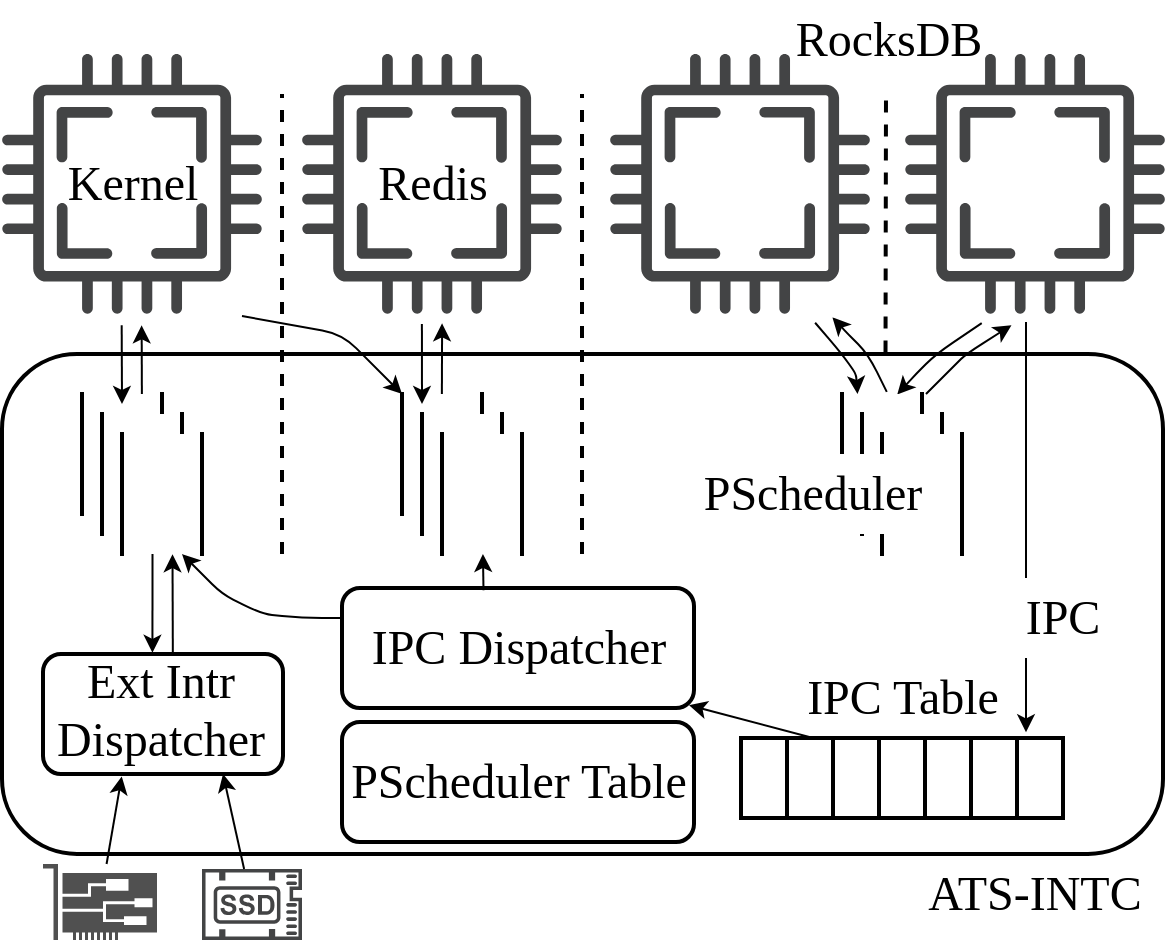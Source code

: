 <mxfile>
    <diagram id="RznZ8jaRm5gdOWH3J7R5" name="第 1 页">
        <mxGraphModel dx="1080" dy="721" grid="1" gridSize="10" guides="1" tooltips="1" connect="1" arrows="1" fold="1" page="1" pageScale="1" pageWidth="827" pageHeight="1169" math="0" shadow="0">
            <root>
                <mxCell id="0"/>
                <mxCell id="1" parent="0"/>
                <mxCell id="154" value="" style="rounded=1;whiteSpace=wrap;html=1;strokeWidth=2;" parent="1" vertex="1">
                    <mxGeometry x="110" y="300" width="580.5" height="250" as="geometry"/>
                </mxCell>
                <mxCell id="10" value="" style="endArrow=none;dashed=1;html=1;strokeWidth=2;rounded=1;" parent="1" edge="1">
                    <mxGeometry width="50" height="50" relative="1" as="geometry">
                        <mxPoint x="250" y="400" as="sourcePoint"/>
                        <mxPoint x="250" y="170" as="targetPoint"/>
                    </mxGeometry>
                </mxCell>
                <mxCell id="11" value="" style="endArrow=none;dashed=1;html=1;strokeWidth=2;rounded=1;" parent="1" edge="1">
                    <mxGeometry width="50" height="50" relative="1" as="geometry">
                        <mxPoint x="400" y="400" as="sourcePoint"/>
                        <mxPoint x="400" y="170" as="targetPoint"/>
                    </mxGeometry>
                </mxCell>
                <mxCell id="142" value="" style="endArrow=none;dashed=1;html=1;strokeWidth=2;rounded=1;exitX=0.761;exitY=-0.003;exitDx=0;exitDy=0;exitPerimeter=0;" parent="1" source="154" edge="1">
                    <mxGeometry width="50" height="50" relative="1" as="geometry">
                        <mxPoint x="552" y="290" as="sourcePoint"/>
                        <mxPoint x="552" y="170" as="targetPoint"/>
                    </mxGeometry>
                </mxCell>
                <mxCell id="150" value="&lt;font face=&quot;Times New Roman&quot; style=&quot;font-size: 24px;&quot;&gt;RocksDB&lt;/font&gt;" style="text;html=1;align=center;verticalAlign=middle;resizable=0;points=[];autosize=1;strokeColor=none;fillColor=none;" parent="1" vertex="1">
                    <mxGeometry x="493" y="123" width="120" height="40" as="geometry"/>
                </mxCell>
                <mxCell id="62" value="" style="shape=table;html=1;whiteSpace=wrap;startSize=0;container=1;collapsible=0;childLayout=tableLayout;fontFamily=Times New Roman;fontSize=48;strokeWidth=2;fillColor=#FFFFFF;" parent="1" vertex="1">
                    <mxGeometry x="479.5" y="492" width="161" height="40" as="geometry"/>
                </mxCell>
                <mxCell id="63" value="" style="shape=tableRow;horizontal=0;startSize=0;swimlaneHead=0;swimlaneBody=0;top=0;left=0;bottom=0;right=0;collapsible=0;dropTarget=0;fillColor=none;points=[[0,0.5],[1,0.5]];portConstraint=eastwest;fontFamily=Times New Roman;fontSize=48;" parent="62" vertex="1">
                    <mxGeometry width="161" height="40" as="geometry"/>
                </mxCell>
                <mxCell id="102" style="shape=partialRectangle;html=1;whiteSpace=wrap;connectable=0;fillColor=none;top=0;left=0;bottom=0;right=0;overflow=hidden;fontFamily=Times New Roman;fontSize=48;" parent="63" vertex="1">
                    <mxGeometry width="23" height="40" as="geometry">
                        <mxRectangle width="23" height="40" as="alternateBounds"/>
                    </mxGeometry>
                </mxCell>
                <mxCell id="101" style="shape=partialRectangle;html=1;whiteSpace=wrap;connectable=0;fillColor=none;top=0;left=0;bottom=0;right=0;overflow=hidden;fontFamily=Times New Roman;fontSize=48;" parent="63" vertex="1">
                    <mxGeometry x="23" width="23" height="40" as="geometry">
                        <mxRectangle width="23" height="40" as="alternateBounds"/>
                    </mxGeometry>
                </mxCell>
                <mxCell id="100" style="shape=partialRectangle;html=1;whiteSpace=wrap;connectable=0;fillColor=none;top=0;left=0;bottom=0;right=0;overflow=hidden;fontFamily=Times New Roman;fontSize=48;" parent="63" vertex="1">
                    <mxGeometry x="46" width="23" height="40" as="geometry">
                        <mxRectangle width="23" height="40" as="alternateBounds"/>
                    </mxGeometry>
                </mxCell>
                <mxCell id="98" style="shape=partialRectangle;html=1;whiteSpace=wrap;connectable=0;fillColor=none;top=0;left=0;bottom=0;right=0;overflow=hidden;fontFamily=Times New Roman;fontSize=48;" parent="63" vertex="1">
                    <mxGeometry x="69" width="23" height="40" as="geometry">
                        <mxRectangle width="23" height="40" as="alternateBounds"/>
                    </mxGeometry>
                </mxCell>
                <mxCell id="97" style="shape=partialRectangle;html=1;whiteSpace=wrap;connectable=0;fillColor=none;top=0;left=0;bottom=0;right=0;overflow=hidden;fontFamily=Times New Roman;fontSize=48;" parent="63" vertex="1">
                    <mxGeometry x="92" width="23" height="40" as="geometry">
                        <mxRectangle width="23" height="40" as="alternateBounds"/>
                    </mxGeometry>
                </mxCell>
                <mxCell id="96" style="shape=partialRectangle;html=1;whiteSpace=wrap;connectable=0;fillColor=none;top=0;left=0;bottom=0;right=0;overflow=hidden;fontFamily=Times New Roman;fontSize=48;" parent="63" vertex="1">
                    <mxGeometry x="115" width="23" height="40" as="geometry">
                        <mxRectangle width="23" height="40" as="alternateBounds"/>
                    </mxGeometry>
                </mxCell>
                <mxCell id="95" style="shape=partialRectangle;html=1;whiteSpace=wrap;connectable=0;fillColor=none;top=0;left=0;bottom=0;right=0;overflow=hidden;fontFamily=Times New Roman;fontSize=48;" parent="63" vertex="1">
                    <mxGeometry x="138" width="23" height="40" as="geometry">
                        <mxRectangle width="23" height="40" as="alternateBounds"/>
                    </mxGeometry>
                </mxCell>
                <mxCell id="164" value="" style="group" parent="1" vertex="1" connectable="0">
                    <mxGeometry x="150" y="320" width="60" height="80" as="geometry"/>
                </mxCell>
                <mxCell id="161" value="" style="shape=partialRectangle;whiteSpace=wrap;html=1;bottom=0;top=0;fillColor=default;strokeWidth=2;" parent="164" vertex="1">
                    <mxGeometry width="40" height="60" as="geometry"/>
                </mxCell>
                <mxCell id="162" value="" style="shape=partialRectangle;whiteSpace=wrap;html=1;bottom=0;top=0;fillColor=default;strokeWidth=2;" parent="164" vertex="1">
                    <mxGeometry x="10" y="10" width="40" height="60" as="geometry"/>
                </mxCell>
                <mxCell id="163" value="" style="shape=partialRectangle;whiteSpace=wrap;html=1;bottom=0;top=0;fillColor=default;strokeWidth=2;" parent="164" vertex="1">
                    <mxGeometry x="20" y="20" width="40" height="60" as="geometry"/>
                </mxCell>
                <mxCell id="165" value="" style="sketch=0;pointerEvents=1;shadow=0;dashed=0;html=1;strokeColor=none;fillColor=#505050;labelPosition=center;verticalLabelPosition=bottom;verticalAlign=top;outlineConnect=0;align=center;shape=mxgraph.office.devices.nic;strokeWidth=2;" parent="1" vertex="1">
                    <mxGeometry x="130.5" y="555" width="57" height="38" as="geometry"/>
                </mxCell>
                <mxCell id="166" value="" style="sketch=0;pointerEvents=1;shadow=0;dashed=0;html=1;strokeColor=none;fillColor=#434445;aspect=fixed;labelPosition=center;verticalLabelPosition=bottom;verticalAlign=top;align=center;outlineConnect=0;shape=mxgraph.vvd.ssd;strokeWidth=2;" parent="1" vertex="1">
                    <mxGeometry x="210" y="557.5" width="50" height="35.5" as="geometry"/>
                </mxCell>
                <mxCell id="176" value="" style="endArrow=classic;html=1;strokeWidth=1;entryX=0.367;entryY=1.017;entryDx=0;entryDy=0;entryPerimeter=0;" parent="1" edge="1">
                    <mxGeometry width="50" height="50" relative="1" as="geometry">
                        <mxPoint x="572" y="320" as="sourcePoint"/>
                        <mxPoint x="614.737" y="285.601" as="targetPoint"/>
                        <Array as="points">
                            <mxPoint x="582" y="310"/>
                            <mxPoint x="592" y="300"/>
                        </Array>
                    </mxGeometry>
                </mxCell>
                <mxCell id="177" value="" style="endArrow=classic;html=1;strokeWidth=1;entryX=0.59;entryY=0.005;entryDx=0;entryDy=0;entryPerimeter=0;exitX=0.233;exitY=1.007;exitDx=0;exitDy=0;exitPerimeter=0;" parent="1" edge="1">
                    <mxGeometry width="50" height="50" relative="1" as="geometry">
                        <mxPoint x="599.863" y="284.571" as="sourcePoint"/>
                        <mxPoint x="557.6" y="320.3" as="targetPoint"/>
                        <Array as="points">
                            <mxPoint x="577" y="300"/>
                            <mxPoint x="567" y="310"/>
                        </Array>
                    </mxGeometry>
                </mxCell>
                <mxCell id="184" value="" style="endArrow=classic;html=1;strokeWidth=1;exitX=0.87;exitY=1.005;exitDx=0;exitDy=0;exitPerimeter=0;" parent="1" edge="1">
                    <mxGeometry width="50" height="50" relative="1" as="geometry">
                        <mxPoint x="516.57" y="284.365" as="sourcePoint"/>
                        <mxPoint x="537.75" y="320" as="targetPoint"/>
                        <Array as="points">
                            <mxPoint x="530" y="300"/>
                            <mxPoint x="537" y="310"/>
                        </Array>
                    </mxGeometry>
                </mxCell>
                <mxCell id="183" value="" style="endArrow=classic;html=1;strokeWidth=1;exitX=0.31;exitY=-0.018;exitDx=0;exitDy=0;exitPerimeter=0;entryX=0.948;entryY=0.979;entryDx=0;entryDy=0;entryPerimeter=0;" parent="1" edge="1">
                    <mxGeometry width="50" height="50" relative="1" as="geometry">
                        <mxPoint x="552.4" y="318.92" as="sourcePoint"/>
                        <mxPoint x="525.228" y="281.687" as="targetPoint"/>
                        <Array as="points">
                            <mxPoint x="543" y="300"/>
                            <mxPoint x="533" y="290"/>
                        </Array>
                    </mxGeometry>
                </mxCell>
                <mxCell id="169" value="" style="endArrow=classic;html=1;strokeWidth=1;entryX=0.539;entryY=1.008;entryDx=0;entryDy=0;entryPerimeter=0;" parent="1" edge="1">
                    <mxGeometry width="50" height="50" relative="1" as="geometry">
                        <mxPoint x="179.94" y="320" as="sourcePoint"/>
                        <mxPoint x="179.829" y="285.674" as="targetPoint"/>
                    </mxGeometry>
                </mxCell>
                <mxCell id="170" value="" style="endArrow=classic;html=1;strokeWidth=1;entryX=0.5;entryY=0;entryDx=0;entryDy=0;exitX=0.449;exitY=1.007;exitDx=0;exitDy=0;exitPerimeter=0;" parent="1" edge="1">
                    <mxGeometry width="50" height="50" relative="1" as="geometry">
                        <mxPoint x="169.839" y="285.571" as="sourcePoint"/>
                        <mxPoint x="170" y="325" as="targetPoint"/>
                    </mxGeometry>
                </mxCell>
                <mxCell id="186" value="" style="endArrow=classic;html=1;strokeWidth=1;entryX=0.539;entryY=1.008;entryDx=0;entryDy=0;entryPerimeter=0;exitX=0.541;exitY=0.003;exitDx=0;exitDy=0;exitPerimeter=0;" parent="1" source="185" edge="1">
                    <mxGeometry width="50" height="50" relative="1" as="geometry">
                        <mxPoint x="195.36" y="434.43" as="sourcePoint"/>
                        <mxPoint x="195.249" y="400.104" as="targetPoint"/>
                    </mxGeometry>
                </mxCell>
                <mxCell id="187" value="" style="endArrow=classic;html=1;strokeWidth=1;entryX=0.456;entryY=-0.01;entryDx=0;entryDy=0;exitX=0.449;exitY=1.007;exitDx=0;exitDy=0;exitPerimeter=0;entryPerimeter=0;" parent="1" target="185" edge="1">
                    <mxGeometry width="50" height="50" relative="1" as="geometry">
                        <mxPoint x="185.259" y="400.001" as="sourcePoint"/>
                        <mxPoint x="185.42" y="439.43" as="targetPoint"/>
                    </mxGeometry>
                </mxCell>
                <mxCell id="190" value="" style="endArrow=classic;html=1;strokeWidth=1;entryX=0.328;entryY=1.02;entryDx=0;entryDy=0;entryPerimeter=0;" parent="1" source="165" target="185" edge="1">
                    <mxGeometry width="50" height="50" relative="1" as="geometry">
                        <mxPoint x="160" y="502.5" as="sourcePoint"/>
                        <mxPoint x="210" y="452.5" as="targetPoint"/>
                    </mxGeometry>
                </mxCell>
                <mxCell id="192" value="" style="endArrow=classic;html=1;strokeWidth=1;entryX=0.75;entryY=1;entryDx=0;entryDy=0;" parent="1" source="166" target="185" edge="1">
                    <mxGeometry width="50" height="50" relative="1" as="geometry">
                        <mxPoint x="230" y="510" as="sourcePoint"/>
                        <mxPoint x="250.496" y="480" as="targetPoint"/>
                    </mxGeometry>
                </mxCell>
                <mxCell id="194" value="" style="endArrow=classic;html=1;strokeWidth=1;strokeColor=#000000;" parent="1" edge="1">
                    <mxGeometry width="50" height="50" relative="1" as="geometry">
                        <mxPoint x="230" y="281" as="sourcePoint"/>
                        <mxPoint x="310" y="320" as="targetPoint"/>
                        <Array as="points">
                            <mxPoint x="280" y="290"/>
                        </Array>
                    </mxGeometry>
                </mxCell>
                <mxCell id="195" value="&lt;font face=&quot;Times New Roman&quot; style=&quot;font-size: 24px;&quot;&gt;IPC Table&lt;/font&gt;" style="text;html=1;align=center;verticalAlign=middle;resizable=0;points=[];autosize=1;strokeColor=none;fillColor=none;" parent="1" vertex="1">
                    <mxGeometry x="499.5" y="452" width="120" height="40" as="geometry"/>
                </mxCell>
                <mxCell id="196" value="" style="endArrow=classic;html=1;strokeColor=#000000;entryX=0.625;entryY=-0.021;entryDx=0;entryDy=0;entryPerimeter=0;" parent="1" edge="1">
                    <mxGeometry width="50" height="50" relative="1" as="geometry">
                        <mxPoint x="622" y="284" as="sourcePoint"/>
                        <mxPoint x="622" y="489.16" as="targetPoint"/>
                    </mxGeometry>
                </mxCell>
                <mxCell id="197" value="&lt;font face=&quot;Times New Roman&quot; style=&quot;font-size: 24px;&quot;&gt;IPC&lt;/font&gt;" style="text;html=1;align=center;verticalAlign=middle;resizable=0;points=[];autosize=1;strokeColor=none;fillColor=default;" parent="1" vertex="1">
                    <mxGeometry x="610" y="412" width="60" height="40" as="geometry"/>
                </mxCell>
                <mxCell id="198" value="" style="endArrow=classic;html=1;strokeWidth=1;entryX=0.75;entryY=1;entryDx=0;entryDy=0;exitX=0;exitY=0.25;exitDx=0;exitDy=0;" parent="1" source="222" target="163" edge="1">
                    <mxGeometry width="50" height="50" relative="1" as="geometry">
                        <mxPoint x="280" y="420" as="sourcePoint"/>
                        <mxPoint x="250.5" y="441" as="targetPoint"/>
                        <Array as="points">
                            <mxPoint x="260" y="432"/>
                            <mxPoint x="240" y="430"/>
                            <mxPoint x="220" y="420"/>
                            <mxPoint x="210" y="410"/>
                        </Array>
                    </mxGeometry>
                </mxCell>
                <mxCell id="199" value="&lt;font face=&quot;Times New Roman&quot; style=&quot;font-size: 24px;&quot;&gt;ATS-INTC&lt;/font&gt;" style="text;html=1;align=center;verticalAlign=middle;resizable=0;points=[];autosize=1;strokeColor=none;fillColor=none;" parent="1" vertex="1">
                    <mxGeometry x="560.5" y="550" width="130" height="40" as="geometry"/>
                </mxCell>
                <mxCell id="210" value="" style="group" parent="1" vertex="1" connectable="0">
                    <mxGeometry x="110" y="150" width="130" height="130" as="geometry"/>
                </mxCell>
                <mxCell id="211" value="" style="sketch=0;pointerEvents=1;shadow=0;dashed=0;html=1;strokeColor=none;fillColor=#434445;aspect=fixed;labelPosition=center;verticalLabelPosition=bottom;verticalAlign=top;align=center;outlineConnect=0;shape=mxgraph.vvd.cpu;" parent="210" vertex="1">
                    <mxGeometry width="130" height="130" as="geometry"/>
                </mxCell>
                <mxCell id="212" value="&lt;font face=&quot;Times New Roman&quot; style=&quot;font-size: 24px;&quot;&gt;Kernel&lt;/font&gt;" style="text;html=1;align=center;verticalAlign=middle;resizable=0;points=[];autosize=1;strokeColor=none;fillColor=none;" parent="210" vertex="1">
                    <mxGeometry x="20" y="45" width="90" height="40" as="geometry"/>
                </mxCell>
                <mxCell id="213" value="" style="group" parent="1" vertex="1" connectable="0">
                    <mxGeometry x="260" y="150" width="130" height="130" as="geometry"/>
                </mxCell>
                <mxCell id="214" value="" style="sketch=0;pointerEvents=1;shadow=0;dashed=0;html=1;strokeColor=none;fillColor=#434445;aspect=fixed;labelPosition=center;verticalLabelPosition=bottom;verticalAlign=top;align=center;outlineConnect=0;shape=mxgraph.vvd.cpu;" parent="213" vertex="1">
                    <mxGeometry width="130" height="130" as="geometry"/>
                </mxCell>
                <mxCell id="215" value="&lt;font face=&quot;Times New Roman&quot; style=&quot;font-size: 24px;&quot;&gt;Redis&lt;/font&gt;" style="text;html=1;align=center;verticalAlign=middle;resizable=0;points=[];autosize=1;strokeColor=none;fillColor=none;" parent="213" vertex="1">
                    <mxGeometry x="25" y="45" width="80" height="40" as="geometry"/>
                </mxCell>
                <mxCell id="216" value="" style="group" parent="1" vertex="1" connectable="0">
                    <mxGeometry x="414" y="150" width="130" height="130" as="geometry"/>
                </mxCell>
                <mxCell id="217" value="" style="sketch=0;pointerEvents=1;shadow=0;dashed=0;html=1;strokeColor=none;fillColor=#434445;aspect=fixed;labelPosition=center;verticalLabelPosition=bottom;verticalAlign=top;align=center;outlineConnect=0;shape=mxgraph.vvd.cpu;" parent="216" vertex="1">
                    <mxGeometry width="130" height="130" as="geometry"/>
                </mxCell>
                <mxCell id="220" value="" style="group;strokeColor=none;allowArrows=1;dropTarget=1;comic=0;" parent="1" vertex="1" connectable="0">
                    <mxGeometry x="561.5" y="150" width="130" height="130" as="geometry"/>
                </mxCell>
                <mxCell id="221" value="" style="sketch=0;pointerEvents=1;shadow=0;dashed=0;html=1;strokeColor=none;fillColor=#434445;aspect=fixed;labelPosition=center;verticalLabelPosition=bottom;verticalAlign=top;align=center;outlineConnect=0;shape=mxgraph.vvd.cpu;" parent="220" vertex="1">
                    <mxGeometry width="130" height="130" as="geometry"/>
                </mxCell>
                <mxCell id="224" value="" style="group" parent="1" vertex="1" connectable="0">
                    <mxGeometry x="280" y="417" width="176" height="60" as="geometry"/>
                </mxCell>
                <mxCell id="222" value="" style="rounded=1;whiteSpace=wrap;html=1;strokeWidth=2;fillColor=default;" parent="224" vertex="1">
                    <mxGeometry width="176" height="60" as="geometry"/>
                </mxCell>
                <mxCell id="223" value="&lt;font face=&quot;Times New Roman&quot; style=&quot;font-size: 24px;&quot;&gt;IPC Dispatcher&lt;br&gt;&lt;/font&gt;" style="text;html=1;align=center;verticalAlign=middle;resizable=0;points=[];autosize=1;strokeColor=none;fillColor=none;" parent="224" vertex="1">
                    <mxGeometry x="3" y="10" width="170" height="40" as="geometry"/>
                </mxCell>
                <mxCell id="228" value="" style="group" parent="1" vertex="1" connectable="0">
                    <mxGeometry x="310" y="320" width="60" height="80" as="geometry"/>
                </mxCell>
                <mxCell id="229" value="" style="shape=partialRectangle;whiteSpace=wrap;html=1;bottom=0;top=0;fillColor=default;strokeWidth=2;" parent="228" vertex="1">
                    <mxGeometry width="40" height="60" as="geometry"/>
                </mxCell>
                <mxCell id="230" value="" style="shape=partialRectangle;whiteSpace=wrap;html=1;bottom=0;top=0;fillColor=default;strokeWidth=2;" parent="228" vertex="1">
                    <mxGeometry x="10" y="10" width="40" height="60" as="geometry"/>
                </mxCell>
                <mxCell id="231" value="" style="shape=partialRectangle;whiteSpace=wrap;html=1;bottom=0;top=0;fillColor=default;strokeWidth=2;" parent="228" vertex="1">
                    <mxGeometry x="20" y="20" width="40" height="60" as="geometry"/>
                </mxCell>
                <mxCell id="225" value="" style="endArrow=classic;html=1;strokeWidth=1;entryX=0.986;entryY=0.977;entryDx=0;entryDy=0;entryPerimeter=0;exitX=0.218;exitY=-0.006;exitDx=0;exitDy=0;exitPerimeter=0;" parent="1" source="62" target="222" edge="1">
                    <mxGeometry width="50" height="50" relative="1" as="geometry">
                        <mxPoint x="340" y="480" as="sourcePoint"/>
                        <mxPoint x="339.999" y="462.004" as="targetPoint"/>
                    </mxGeometry>
                </mxCell>
                <mxCell id="226" value="" style="endArrow=classic;html=1;strokeWidth=1;exitX=0.402;exitY=0.018;exitDx=0;exitDy=0;exitPerimeter=0;" parent="1" source="222" target="231" edge="1">
                    <mxGeometry width="50" height="50" relative="1" as="geometry">
                        <mxPoint x="389.998" y="407.5" as="sourcePoint"/>
                        <mxPoint x="360" y="400" as="targetPoint"/>
                    </mxGeometry>
                </mxCell>
                <mxCell id="227" value="" style="group" parent="1" vertex="1" connectable="0">
                    <mxGeometry x="130.5" y="450" width="123" height="63" as="geometry"/>
                </mxCell>
                <mxCell id="185" value="" style="rounded=1;whiteSpace=wrap;html=1;strokeWidth=2;fillColor=default;" parent="227" vertex="1">
                    <mxGeometry width="120" height="60" as="geometry"/>
                </mxCell>
                <mxCell id="188" value="&lt;font face=&quot;Times New Roman&quot; style=&quot;font-size: 24px;&quot;&gt;Ext Intr &lt;br&gt;Dispatcher&lt;br&gt;&lt;/font&gt;" style="text;html=1;align=center;verticalAlign=middle;resizable=0;points=[];autosize=1;strokeColor=none;fillColor=none;" parent="227" vertex="1">
                    <mxGeometry x="-7" y="-7" width="130" height="70" as="geometry"/>
                </mxCell>
                <mxCell id="174" value="" style="endArrow=classic;html=1;strokeWidth=1;entryX=0.5;entryY=0;entryDx=0;entryDy=0;exitX=0.45;exitY=1.011;exitDx=0;exitDy=0;exitPerimeter=0;" parent="1" edge="1">
                    <mxGeometry width="50" height="50" relative="1" as="geometry">
                        <mxPoint x="319.95" y="284.983" as="sourcePoint"/>
                        <mxPoint x="320" y="325" as="targetPoint"/>
                    </mxGeometry>
                </mxCell>
                <mxCell id="173" value="" style="endArrow=classic;html=1;strokeWidth=1;entryX=0.541;entryY=1.008;entryDx=0;entryDy=0;entryPerimeter=0;" parent="1" edge="1">
                    <mxGeometry width="50" height="50" relative="1" as="geometry">
                        <mxPoint x="329.94" y="320" as="sourcePoint"/>
                        <mxPoint x="330.051" y="284.674" as="targetPoint"/>
                    </mxGeometry>
                </mxCell>
                <mxCell id="232" value="" style="group" parent="1" vertex="1" connectable="0">
                    <mxGeometry x="530" y="320" width="95" height="80" as="geometry"/>
                </mxCell>
                <mxCell id="233" value="" style="shape=partialRectangle;whiteSpace=wrap;html=1;bottom=0;top=0;fillColor=default;strokeWidth=2;" parent="232" vertex="1">
                    <mxGeometry width="40" height="60" as="geometry"/>
                </mxCell>
                <mxCell id="234" value="" style="shape=partialRectangle;whiteSpace=wrap;html=1;bottom=0;top=0;fillColor=default;strokeWidth=2;" parent="232" vertex="1">
                    <mxGeometry x="10" y="10" width="40" height="60" as="geometry"/>
                </mxCell>
                <mxCell id="235" value="" style="shape=partialRectangle;whiteSpace=wrap;html=1;bottom=0;top=0;fillColor=default;strokeWidth=2;" parent="232" vertex="1">
                    <mxGeometry x="20" y="20" width="40" height="60" as="geometry"/>
                </mxCell>
                <mxCell id="236" value="" style="group" parent="1" vertex="1" connectable="0">
                    <mxGeometry x="280" y="484" width="183" height="60" as="geometry"/>
                </mxCell>
                <mxCell id="237" value="" style="rounded=1;whiteSpace=wrap;html=1;strokeWidth=2;fillColor=default;" parent="236" vertex="1">
                    <mxGeometry width="176" height="60" as="geometry"/>
                </mxCell>
                <mxCell id="238" value="&lt;font face=&quot;Times New Roman&quot; style=&quot;font-size: 24px;&quot;&gt;PScheduler Table&lt;br&gt;&lt;/font&gt;" style="text;html=1;align=center;verticalAlign=middle;resizable=0;points=[];autosize=1;strokeColor=none;fillColor=none;" parent="236" vertex="1">
                    <mxGeometry x="-7" y="10" width="190" height="40" as="geometry"/>
                </mxCell>
                <mxCell id="239" value="&lt;font face=&quot;Times New Roman&quot; style=&quot;font-size: 24px;&quot;&gt;PScheduler&lt;br&gt;&lt;/font&gt;" style="text;html=1;align=center;verticalAlign=middle;resizable=0;points=[];autosize=1;strokeColor=none;fillColor=default;" parent="1" vertex="1">
                    <mxGeometry x="450" y="350" width="130" height="40" as="geometry"/>
                </mxCell>
            </root>
        </mxGraphModel>
    </diagram>
</mxfile>
